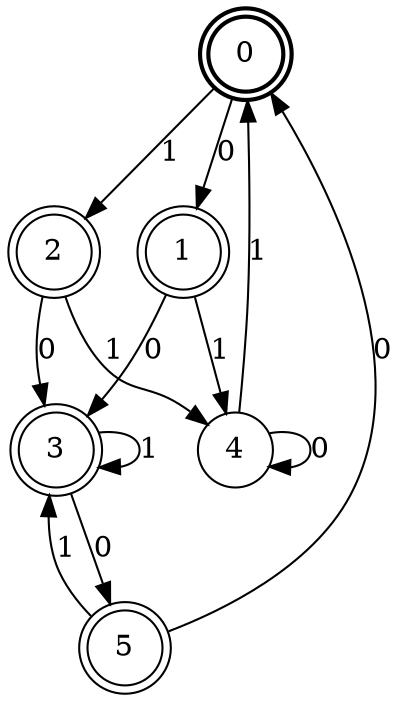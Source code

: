 digraph Automat {
    node [shape = circle];
    0 [style = "bold"];
    0 [peripheries=2]
    0 -> 1 [label = "0"];
    0 -> 2 [label = "1"];
    1 [peripheries=2]
    1 -> 3 [label = "0"];
    1 -> 4 [label = "1"];
    2 [peripheries=2]
    2 -> 3 [label = "0"];
    2 -> 4 [label = "1"];
    3 [peripheries=2]
    3 -> 5 [label = "0"];
    3 -> 3 [label = "1"];
    4 -> 4 [label = "0"];
    4 -> 0 [label = "1"];
    5 [peripheries=2]
    5 -> 0 [label = "0"];
    5 -> 3 [label = "1"];
}
